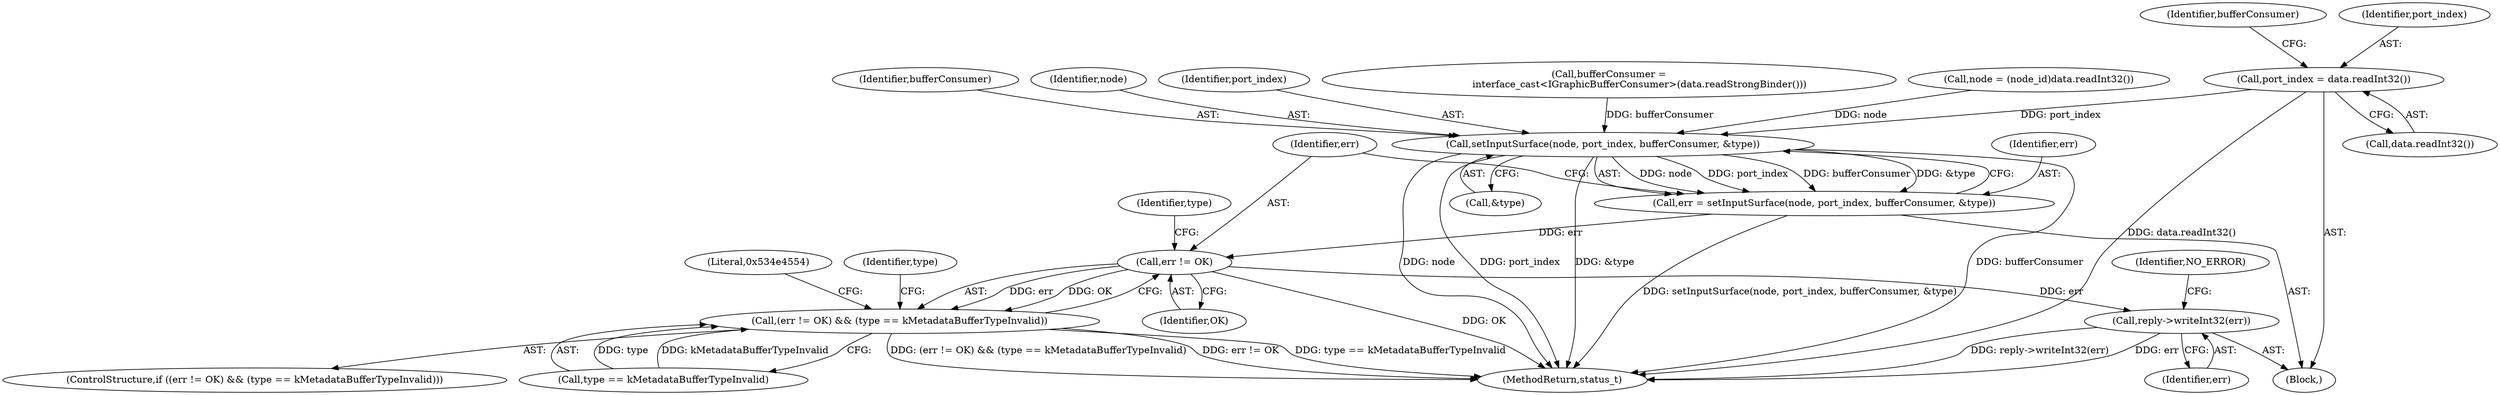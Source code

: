 digraph "0_Android_295c883fe3105b19bcd0f9e07d54c6b589fc5bff@API" {
"1000874" [label="(Call,port_index = data.readInt32())"];
"1000892" [label="(Call,setInputSurface(node, port_index, bufferConsumer, &type))"];
"1000890" [label="(Call,err = setInputSurface(node, port_index, bufferConsumer, &type))"];
"1000900" [label="(Call,err != OK)"];
"1000899" [label="(Call,(err != OK) && (type == kMetadataBufferTypeInvalid))"];
"1000912" [label="(Call,reply->writeInt32(err))"];
"1000892" [label="(Call,setInputSurface(node, port_index, bufferConsumer, &type))"];
"1000911" [label="(Identifier,type)"];
"1000904" [label="(Identifier,type)"];
"1000912" [label="(Call,reply->writeInt32(err))"];
"1000901" [label="(Identifier,err)"];
"1000879" [label="(Identifier,bufferConsumer)"];
"1000898" [label="(ControlStructure,if ((err != OK) && (type == kMetadataBufferTypeInvalid)))"];
"1000915" [label="(Identifier,NO_ERROR)"];
"1000876" [label="(Call,data.readInt32())"];
"1000908" [label="(Literal,0x534e4554)"];
"1000896" [label="(Call,&type)"];
"1000890" [label="(Call,err = setInputSurface(node, port_index, bufferConsumer, &type))"];
"1000868" [label="(Call,node = (node_id)data.readInt32())"];
"1000895" [label="(Identifier,bufferConsumer)"];
"1000900" [label="(Call,err != OK)"];
"1000875" [label="(Identifier,port_index)"];
"1000891" [label="(Identifier,err)"];
"1000903" [label="(Call,type == kMetadataBufferTypeInvalid)"];
"1000893" [label="(Identifier,node)"];
"1000899" [label="(Call,(err != OK) && (type == kMetadataBufferTypeInvalid))"];
"1000913" [label="(Identifier,err)"];
"1000902" [label="(Identifier,OK)"];
"1000894" [label="(Identifier,port_index)"];
"1000874" [label="(Call,port_index = data.readInt32())"];
"1000878" [label="(Call,bufferConsumer =\n                    interface_cast<IGraphicBufferConsumer>(data.readStrongBinder()))"];
"1000862" [label="(Block,)"];
"1001343" [label="(MethodReturn,status_t)"];
"1000874" -> "1000862"  [label="AST: "];
"1000874" -> "1000876"  [label="CFG: "];
"1000875" -> "1000874"  [label="AST: "];
"1000876" -> "1000874"  [label="AST: "];
"1000879" -> "1000874"  [label="CFG: "];
"1000874" -> "1001343"  [label="DDG: data.readInt32()"];
"1000874" -> "1000892"  [label="DDG: port_index"];
"1000892" -> "1000890"  [label="AST: "];
"1000892" -> "1000896"  [label="CFG: "];
"1000893" -> "1000892"  [label="AST: "];
"1000894" -> "1000892"  [label="AST: "];
"1000895" -> "1000892"  [label="AST: "];
"1000896" -> "1000892"  [label="AST: "];
"1000890" -> "1000892"  [label="CFG: "];
"1000892" -> "1001343"  [label="DDG: node"];
"1000892" -> "1001343"  [label="DDG: bufferConsumer"];
"1000892" -> "1001343"  [label="DDG: port_index"];
"1000892" -> "1001343"  [label="DDG: &type"];
"1000892" -> "1000890"  [label="DDG: node"];
"1000892" -> "1000890"  [label="DDG: port_index"];
"1000892" -> "1000890"  [label="DDG: bufferConsumer"];
"1000892" -> "1000890"  [label="DDG: &type"];
"1000868" -> "1000892"  [label="DDG: node"];
"1000878" -> "1000892"  [label="DDG: bufferConsumer"];
"1000890" -> "1000862"  [label="AST: "];
"1000891" -> "1000890"  [label="AST: "];
"1000901" -> "1000890"  [label="CFG: "];
"1000890" -> "1001343"  [label="DDG: setInputSurface(node, port_index, bufferConsumer, &type)"];
"1000890" -> "1000900"  [label="DDG: err"];
"1000900" -> "1000899"  [label="AST: "];
"1000900" -> "1000902"  [label="CFG: "];
"1000901" -> "1000900"  [label="AST: "];
"1000902" -> "1000900"  [label="AST: "];
"1000904" -> "1000900"  [label="CFG: "];
"1000899" -> "1000900"  [label="CFG: "];
"1000900" -> "1001343"  [label="DDG: OK"];
"1000900" -> "1000899"  [label="DDG: err"];
"1000900" -> "1000899"  [label="DDG: OK"];
"1000900" -> "1000912"  [label="DDG: err"];
"1000899" -> "1000898"  [label="AST: "];
"1000899" -> "1000903"  [label="CFG: "];
"1000903" -> "1000899"  [label="AST: "];
"1000908" -> "1000899"  [label="CFG: "];
"1000911" -> "1000899"  [label="CFG: "];
"1000899" -> "1001343"  [label="DDG: (err != OK) && (type == kMetadataBufferTypeInvalid)"];
"1000899" -> "1001343"  [label="DDG: err != OK"];
"1000899" -> "1001343"  [label="DDG: type == kMetadataBufferTypeInvalid"];
"1000903" -> "1000899"  [label="DDG: type"];
"1000903" -> "1000899"  [label="DDG: kMetadataBufferTypeInvalid"];
"1000912" -> "1000862"  [label="AST: "];
"1000912" -> "1000913"  [label="CFG: "];
"1000913" -> "1000912"  [label="AST: "];
"1000915" -> "1000912"  [label="CFG: "];
"1000912" -> "1001343"  [label="DDG: reply->writeInt32(err)"];
"1000912" -> "1001343"  [label="DDG: err"];
}
